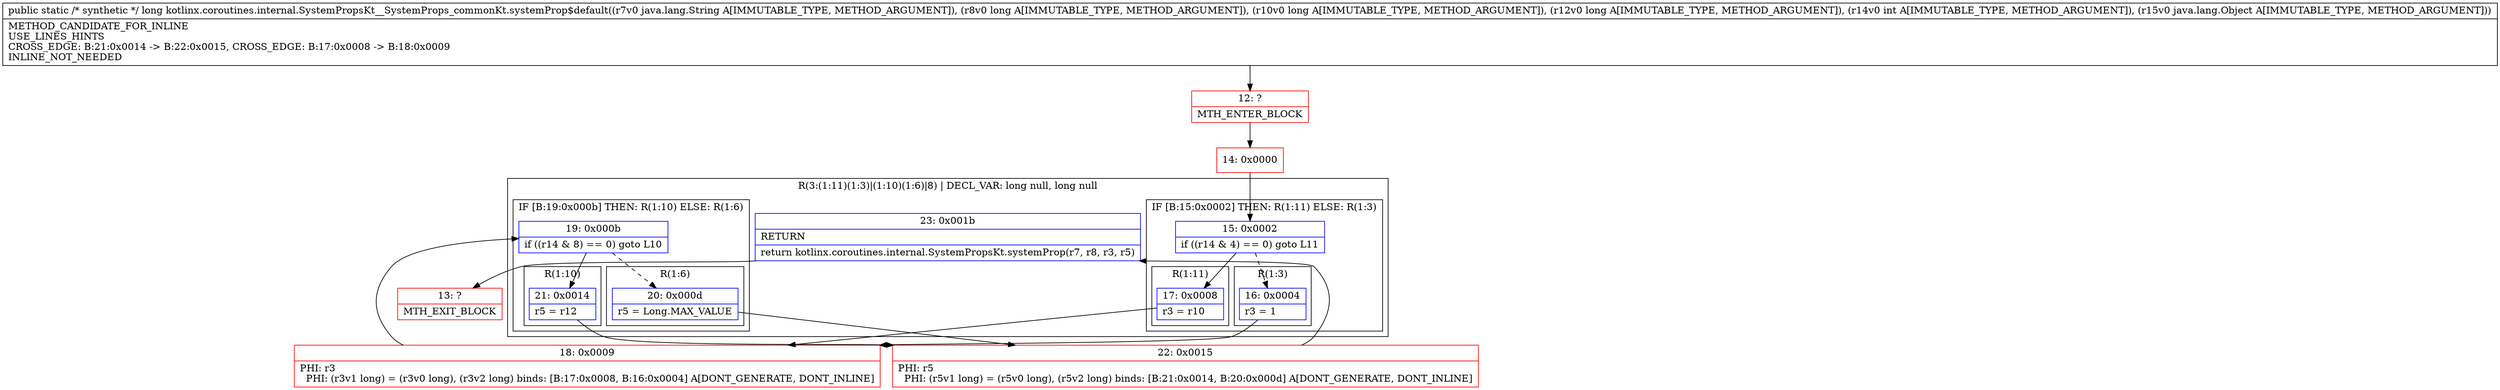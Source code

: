 digraph "CFG forkotlinx.coroutines.internal.SystemPropsKt__SystemProps_commonKt.systemProp$default(Ljava\/lang\/String;JJJILjava\/lang\/Object;)J" {
subgraph cluster_Region_65492459 {
label = "R(3:(1:11)(1:3)|(1:10)(1:6)|8) | DECL_VAR: long null, long null\l";
node [shape=record,color=blue];
subgraph cluster_IfRegion_684026894 {
label = "IF [B:15:0x0002] THEN: R(1:11) ELSE: R(1:3)";
node [shape=record,color=blue];
Node_15 [shape=record,label="{15\:\ 0x0002|if ((r14 & 4) == 0) goto L11\l}"];
subgraph cluster_Region_345532421 {
label = "R(1:11)";
node [shape=record,color=blue];
Node_17 [shape=record,label="{17\:\ 0x0008|r3 = r10\l}"];
}
subgraph cluster_Region_656679911 {
label = "R(1:3)";
node [shape=record,color=blue];
Node_16 [shape=record,label="{16\:\ 0x0004|r3 = 1\l}"];
}
}
subgraph cluster_IfRegion_1346330556 {
label = "IF [B:19:0x000b] THEN: R(1:10) ELSE: R(1:6)";
node [shape=record,color=blue];
Node_19 [shape=record,label="{19\:\ 0x000b|if ((r14 & 8) == 0) goto L10\l}"];
subgraph cluster_Region_958131808 {
label = "R(1:10)";
node [shape=record,color=blue];
Node_21 [shape=record,label="{21\:\ 0x0014|r5 = r12\l}"];
}
subgraph cluster_Region_674271099 {
label = "R(1:6)";
node [shape=record,color=blue];
Node_20 [shape=record,label="{20\:\ 0x000d|r5 = Long.MAX_VALUE\l}"];
}
}
Node_23 [shape=record,label="{23\:\ 0x001b|RETURN\l|return kotlinx.coroutines.internal.SystemPropsKt.systemProp(r7, r8, r3, r5)\l}"];
}
Node_12 [shape=record,color=red,label="{12\:\ ?|MTH_ENTER_BLOCK\l}"];
Node_14 [shape=record,color=red,label="{14\:\ 0x0000}"];
Node_18 [shape=record,color=red,label="{18\:\ 0x0009|PHI: r3 \l  PHI: (r3v1 long) = (r3v0 long), (r3v2 long) binds: [B:17:0x0008, B:16:0x0004] A[DONT_GENERATE, DONT_INLINE]\l}"];
Node_22 [shape=record,color=red,label="{22\:\ 0x0015|PHI: r5 \l  PHI: (r5v1 long) = (r5v0 long), (r5v2 long) binds: [B:21:0x0014, B:20:0x000d] A[DONT_GENERATE, DONT_INLINE]\l}"];
Node_13 [shape=record,color=red,label="{13\:\ ?|MTH_EXIT_BLOCK\l}"];
MethodNode[shape=record,label="{public static \/* synthetic *\/ long kotlinx.coroutines.internal.SystemPropsKt__SystemProps_commonKt.systemProp$default((r7v0 java.lang.String A[IMMUTABLE_TYPE, METHOD_ARGUMENT]), (r8v0 long A[IMMUTABLE_TYPE, METHOD_ARGUMENT]), (r10v0 long A[IMMUTABLE_TYPE, METHOD_ARGUMENT]), (r12v0 long A[IMMUTABLE_TYPE, METHOD_ARGUMENT]), (r14v0 int A[IMMUTABLE_TYPE, METHOD_ARGUMENT]), (r15v0 java.lang.Object A[IMMUTABLE_TYPE, METHOD_ARGUMENT]))  | METHOD_CANDIDATE_FOR_INLINE\lUSE_LINES_HINTS\lCROSS_EDGE: B:21:0x0014 \-\> B:22:0x0015, CROSS_EDGE: B:17:0x0008 \-\> B:18:0x0009\lINLINE_NOT_NEEDED\l}"];
MethodNode -> Node_12;Node_15 -> Node_16[style=dashed];
Node_15 -> Node_17;
Node_17 -> Node_18;
Node_16 -> Node_18;
Node_19 -> Node_20[style=dashed];
Node_19 -> Node_21;
Node_21 -> Node_22;
Node_20 -> Node_22;
Node_23 -> Node_13;
Node_12 -> Node_14;
Node_14 -> Node_15;
Node_18 -> Node_19;
Node_22 -> Node_23;
}

